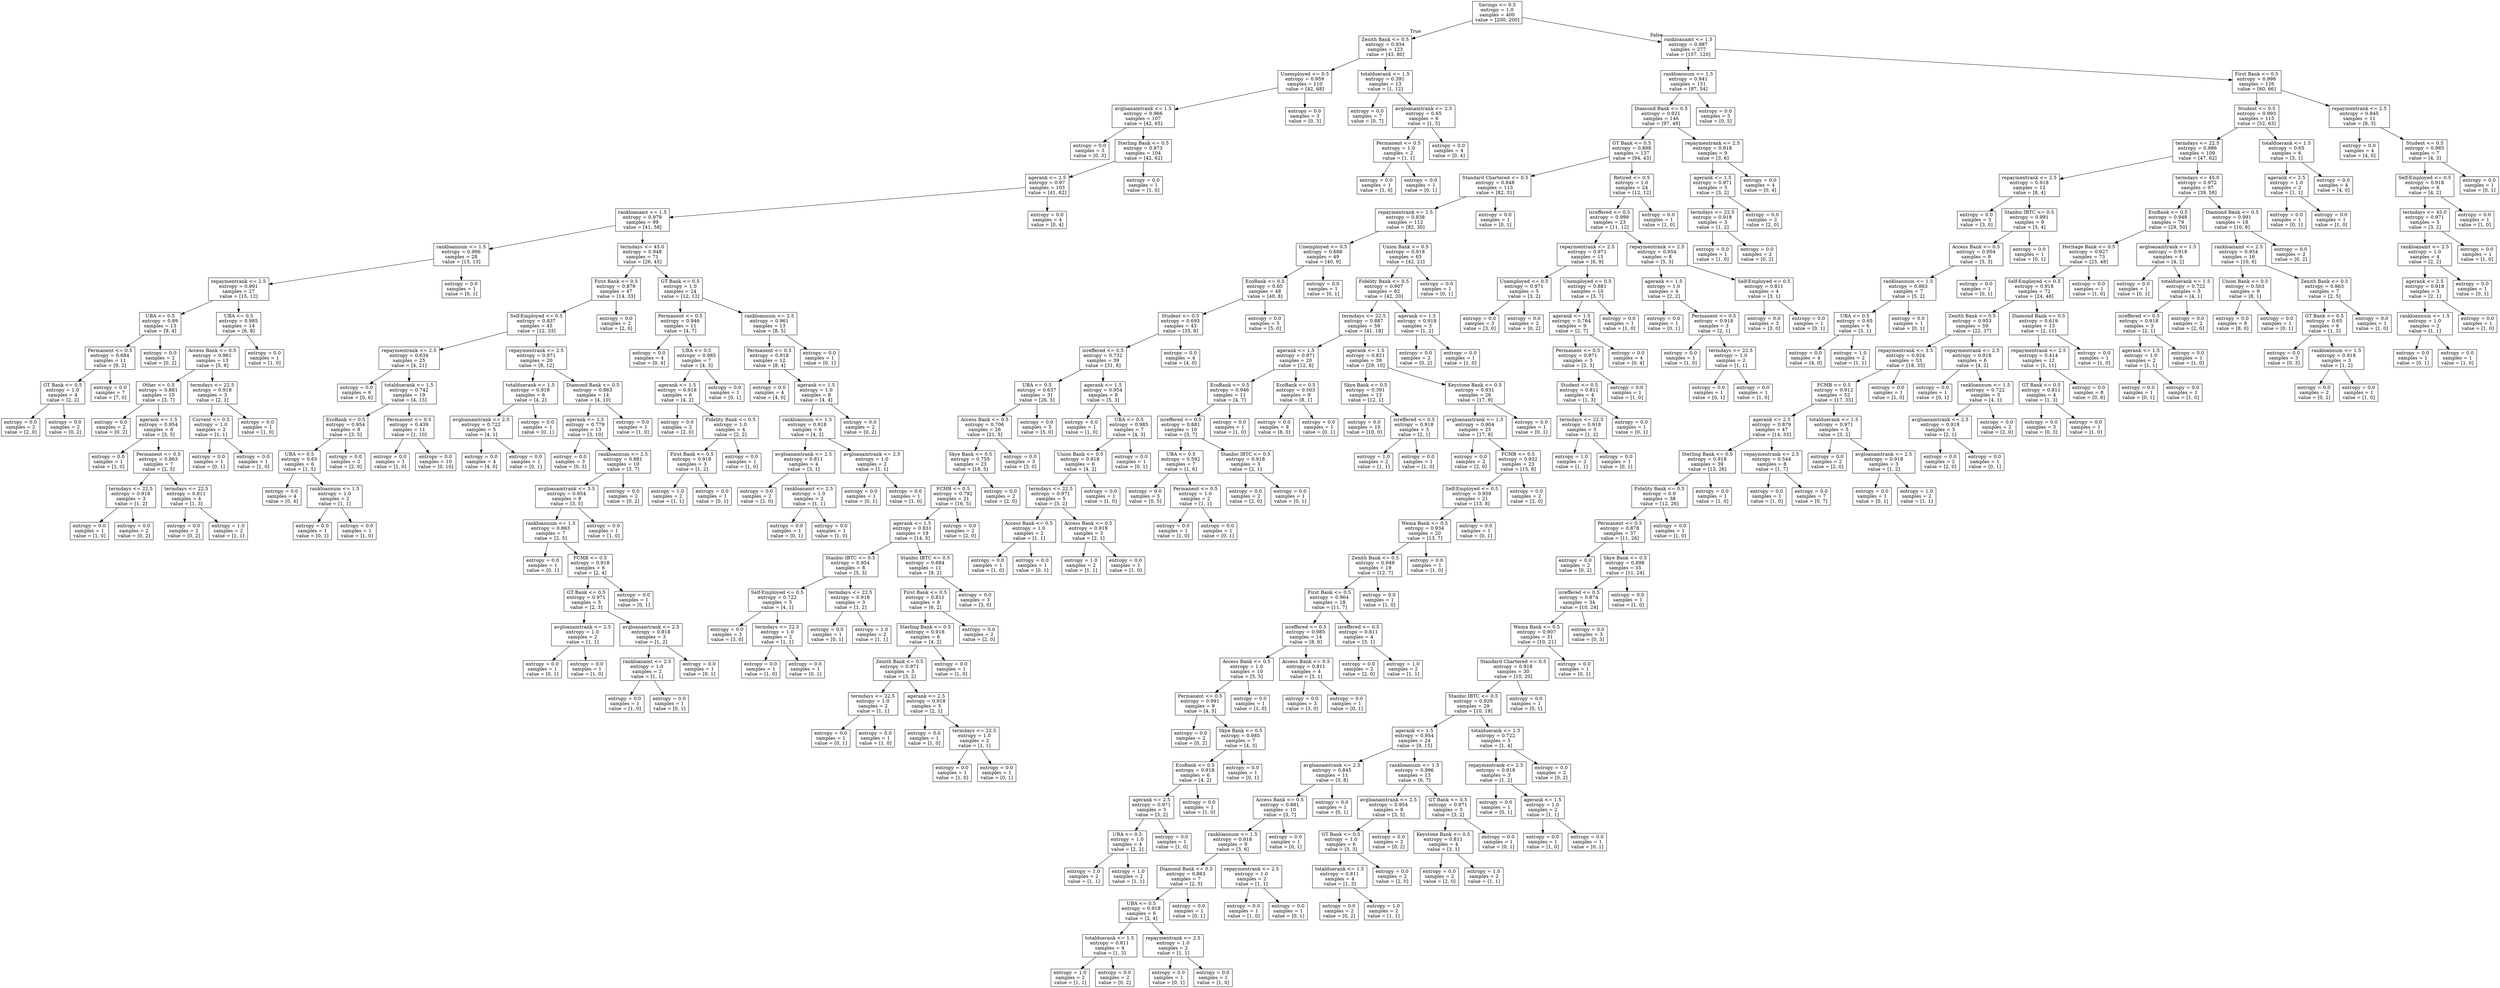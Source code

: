 digraph Tree {
node [shape=box] ;
0 [label="Savings <= 0.5\nentropy = 1.0\nsamples = 400\nvalue = [200, 200]"] ;
1 [label="Zenith Bank <= 0.5\nentropy = 0.934\nsamples = 123\nvalue = [43, 80]"] ;
0 -> 1 [labeldistance=2.5, labelangle=45, headlabel="True"] ;
2 [label="Unemployed <= 0.5\nentropy = 0.959\nsamples = 110\nvalue = [42, 68]"] ;
1 -> 2 ;
3 [label="avgloanamtrank <= 1.5\nentropy = 0.966\nsamples = 107\nvalue = [42, 65]"] ;
2 -> 3 ;
4 [label="entropy = 0.0\nsamples = 3\nvalue = [0, 3]"] ;
3 -> 4 ;
5 [label="Sterling Bank <= 0.5\nentropy = 0.973\nsamples = 104\nvalue = [42, 62]"] ;
3 -> 5 ;
6 [label="agerank <= 2.5\nentropy = 0.97\nsamples = 103\nvalue = [41, 62]"] ;
5 -> 6 ;
7 [label="rankloanamt <= 1.5\nentropy = 0.979\nsamples = 99\nvalue = [41, 58]"] ;
6 -> 7 ;
8 [label="rankloannum <= 1.5\nentropy = 0.996\nsamples = 28\nvalue = [15, 13]"] ;
7 -> 8 ;
9 [label="repaymentrank <= 2.5\nentropy = 0.991\nsamples = 27\nvalue = [15, 12]"] ;
8 -> 9 ;
10 [label="UBA <= 0.5\nentropy = 0.89\nsamples = 13\nvalue = [9, 4]"] ;
9 -> 10 ;
11 [label="Permanent <= 0.5\nentropy = 0.684\nsamples = 11\nvalue = [9, 2]"] ;
10 -> 11 ;
12 [label="GT Bank <= 0.5\nentropy = 1.0\nsamples = 4\nvalue = [2, 2]"] ;
11 -> 12 ;
13 [label="entropy = 0.0\nsamples = 2\nvalue = [2, 0]"] ;
12 -> 13 ;
14 [label="entropy = 0.0\nsamples = 2\nvalue = [0, 2]"] ;
12 -> 14 ;
15 [label="entropy = 0.0\nsamples = 7\nvalue = [7, 0]"] ;
11 -> 15 ;
16 [label="entropy = 0.0\nsamples = 2\nvalue = [0, 2]"] ;
10 -> 16 ;
17 [label="UBA <= 0.5\nentropy = 0.985\nsamples = 14\nvalue = [6, 8]"] ;
9 -> 17 ;
18 [label="Access Bank <= 0.5\nentropy = 0.961\nsamples = 13\nvalue = [5, 8]"] ;
17 -> 18 ;
19 [label="Other <= 0.5\nentropy = 0.881\nsamples = 10\nvalue = [3, 7]"] ;
18 -> 19 ;
20 [label="entropy = 0.0\nsamples = 2\nvalue = [0, 2]"] ;
19 -> 20 ;
21 [label="agerank <= 1.5\nentropy = 0.954\nsamples = 8\nvalue = [3, 5]"] ;
19 -> 21 ;
22 [label="entropy = 0.0\nsamples = 1\nvalue = [1, 0]"] ;
21 -> 22 ;
23 [label="Permanent <= 0.5\nentropy = 0.863\nsamples = 7\nvalue = [2, 5]"] ;
21 -> 23 ;
24 [label="termdays <= 22.5\nentropy = 0.918\nsamples = 3\nvalue = [1, 2]"] ;
23 -> 24 ;
25 [label="entropy = 0.0\nsamples = 1\nvalue = [1, 0]"] ;
24 -> 25 ;
26 [label="entropy = 0.0\nsamples = 2\nvalue = [0, 2]"] ;
24 -> 26 ;
27 [label="termdays <= 22.5\nentropy = 0.811\nsamples = 4\nvalue = [1, 3]"] ;
23 -> 27 ;
28 [label="entropy = 0.0\nsamples = 2\nvalue = [0, 2]"] ;
27 -> 28 ;
29 [label="entropy = 1.0\nsamples = 2\nvalue = [1, 1]"] ;
27 -> 29 ;
30 [label="termdays <= 22.5\nentropy = 0.918\nsamples = 3\nvalue = [2, 1]"] ;
18 -> 30 ;
31 [label="Current <= 0.5\nentropy = 1.0\nsamples = 2\nvalue = [1, 1]"] ;
30 -> 31 ;
32 [label="entropy = 0.0\nsamples = 1\nvalue = [0, 1]"] ;
31 -> 32 ;
33 [label="entropy = 0.0\nsamples = 1\nvalue = [1, 0]"] ;
31 -> 33 ;
34 [label="entropy = 0.0\nsamples = 1\nvalue = [1, 0]"] ;
30 -> 34 ;
35 [label="entropy = 0.0\nsamples = 1\nvalue = [1, 0]"] ;
17 -> 35 ;
36 [label="entropy = 0.0\nsamples = 1\nvalue = [0, 1]"] ;
8 -> 36 ;
37 [label="termdays <= 45.0\nentropy = 0.948\nsamples = 71\nvalue = [26, 45]"] ;
7 -> 37 ;
38 [label="First Bank <= 0.5\nentropy = 0.879\nsamples = 47\nvalue = [14, 33]"] ;
37 -> 38 ;
39 [label="Self-Employed <= 0.5\nentropy = 0.837\nsamples = 45\nvalue = [12, 33]"] ;
38 -> 39 ;
40 [label="repaymentrank <= 2.5\nentropy = 0.634\nsamples = 25\nvalue = [4, 21]"] ;
39 -> 40 ;
41 [label="entropy = 0.0\nsamples = 6\nvalue = [0, 6]"] ;
40 -> 41 ;
42 [label="totalduerank <= 1.5\nentropy = 0.742\nsamples = 19\nvalue = [4, 15]"] ;
40 -> 42 ;
43 [label="EcoBank <= 0.5\nentropy = 0.954\nsamples = 8\nvalue = [3, 5]"] ;
42 -> 43 ;
44 [label="UBA <= 0.5\nentropy = 0.65\nsamples = 6\nvalue = [1, 5]"] ;
43 -> 44 ;
45 [label="entropy = 0.0\nsamples = 4\nvalue = [0, 4]"] ;
44 -> 45 ;
46 [label="rankloannum <= 1.5\nentropy = 1.0\nsamples = 2\nvalue = [1, 1]"] ;
44 -> 46 ;
47 [label="entropy = 0.0\nsamples = 1\nvalue = [0, 1]"] ;
46 -> 47 ;
48 [label="entropy = 0.0\nsamples = 1\nvalue = [1, 0]"] ;
46 -> 48 ;
49 [label="entropy = 0.0\nsamples = 2\nvalue = [2, 0]"] ;
43 -> 49 ;
50 [label="Permanent <= 0.5\nentropy = 0.439\nsamples = 11\nvalue = [1, 10]"] ;
42 -> 50 ;
51 [label="entropy = 0.0\nsamples = 1\nvalue = [1, 0]"] ;
50 -> 51 ;
52 [label="entropy = 0.0\nsamples = 10\nvalue = [0, 10]"] ;
50 -> 52 ;
53 [label="repaymentrank <= 2.5\nentropy = 0.971\nsamples = 20\nvalue = [8, 12]"] ;
39 -> 53 ;
54 [label="totalduerank <= 1.5\nentropy = 0.918\nsamples = 6\nvalue = [4, 2]"] ;
53 -> 54 ;
55 [label="avgloanamtrank <= 2.5\nentropy = 0.722\nsamples = 5\nvalue = [4, 1]"] ;
54 -> 55 ;
56 [label="entropy = 0.0\nsamples = 4\nvalue = [4, 0]"] ;
55 -> 56 ;
57 [label="entropy = 0.0\nsamples = 1\nvalue = [0, 1]"] ;
55 -> 57 ;
58 [label="entropy = 0.0\nsamples = 1\nvalue = [0, 1]"] ;
54 -> 58 ;
59 [label="Diamond Bank <= 0.5\nentropy = 0.863\nsamples = 14\nvalue = [4, 10]"] ;
53 -> 59 ;
60 [label="agerank <= 1.5\nentropy = 0.779\nsamples = 13\nvalue = [3, 10]"] ;
59 -> 60 ;
61 [label="entropy = 0.0\nsamples = 3\nvalue = [0, 3]"] ;
60 -> 61 ;
62 [label="rankloannum <= 2.5\nentropy = 0.881\nsamples = 10\nvalue = [3, 7]"] ;
60 -> 62 ;
63 [label="avgloanamtrank <= 3.5\nentropy = 0.954\nsamples = 8\nvalue = [3, 5]"] ;
62 -> 63 ;
64 [label="rankloannum <= 1.5\nentropy = 0.863\nsamples = 7\nvalue = [2, 5]"] ;
63 -> 64 ;
65 [label="entropy = 0.0\nsamples = 1\nvalue = [0, 1]"] ;
64 -> 65 ;
66 [label="FCMB <= 0.5\nentropy = 0.918\nsamples = 6\nvalue = [2, 4]"] ;
64 -> 66 ;
67 [label="GT Bank <= 0.5\nentropy = 0.971\nsamples = 5\nvalue = [2, 3]"] ;
66 -> 67 ;
68 [label="avgloanamtrank <= 2.5\nentropy = 1.0\nsamples = 2\nvalue = [1, 1]"] ;
67 -> 68 ;
69 [label="entropy = 0.0\nsamples = 1\nvalue = [0, 1]"] ;
68 -> 69 ;
70 [label="entropy = 0.0\nsamples = 1\nvalue = [1, 0]"] ;
68 -> 70 ;
71 [label="avgloanamtrank <= 2.5\nentropy = 0.918\nsamples = 3\nvalue = [1, 2]"] ;
67 -> 71 ;
72 [label="rankloanamt <= 2.5\nentropy = 1.0\nsamples = 2\nvalue = [1, 1]"] ;
71 -> 72 ;
73 [label="entropy = 0.0\nsamples = 1\nvalue = [1, 0]"] ;
72 -> 73 ;
74 [label="entropy = 0.0\nsamples = 1\nvalue = [0, 1]"] ;
72 -> 74 ;
75 [label="entropy = 0.0\nsamples = 1\nvalue = [0, 1]"] ;
71 -> 75 ;
76 [label="entropy = 0.0\nsamples = 1\nvalue = [0, 1]"] ;
66 -> 76 ;
77 [label="entropy = 0.0\nsamples = 1\nvalue = [1, 0]"] ;
63 -> 77 ;
78 [label="entropy = 0.0\nsamples = 2\nvalue = [0, 2]"] ;
62 -> 78 ;
79 [label="entropy = 0.0\nsamples = 1\nvalue = [1, 0]"] ;
59 -> 79 ;
80 [label="entropy = 0.0\nsamples = 2\nvalue = [2, 0]"] ;
38 -> 80 ;
81 [label="GT Bank <= 0.5\nentropy = 1.0\nsamples = 24\nvalue = [12, 12]"] ;
37 -> 81 ;
82 [label="Permanent <= 0.5\nentropy = 0.946\nsamples = 11\nvalue = [4, 7]"] ;
81 -> 82 ;
83 [label="entropy = 0.0\nsamples = 4\nvalue = [0, 4]"] ;
82 -> 83 ;
84 [label="UBA <= 0.5\nentropy = 0.985\nsamples = 7\nvalue = [4, 3]"] ;
82 -> 84 ;
85 [label="agerank <= 1.5\nentropy = 0.918\nsamples = 6\nvalue = [4, 2]"] ;
84 -> 85 ;
86 [label="entropy = 0.0\nsamples = 2\nvalue = [2, 0]"] ;
85 -> 86 ;
87 [label="Fidelity Bank <= 0.5\nentropy = 1.0\nsamples = 4\nvalue = [2, 2]"] ;
85 -> 87 ;
88 [label="First Bank <= 0.5\nentropy = 0.918\nsamples = 3\nvalue = [1, 2]"] ;
87 -> 88 ;
89 [label="entropy = 1.0\nsamples = 2\nvalue = [1, 1]"] ;
88 -> 89 ;
90 [label="entropy = 0.0\nsamples = 1\nvalue = [0, 1]"] ;
88 -> 90 ;
91 [label="entropy = 0.0\nsamples = 1\nvalue = [1, 0]"] ;
87 -> 91 ;
92 [label="entropy = 0.0\nsamples = 1\nvalue = [0, 1]"] ;
84 -> 92 ;
93 [label="rankloannum <= 2.5\nentropy = 0.961\nsamples = 13\nvalue = [8, 5]"] ;
81 -> 93 ;
94 [label="Permanent <= 0.5\nentropy = 0.918\nsamples = 12\nvalue = [8, 4]"] ;
93 -> 94 ;
95 [label="entropy = 0.0\nsamples = 4\nvalue = [4, 0]"] ;
94 -> 95 ;
96 [label="agerank <= 1.5\nentropy = 1.0\nsamples = 8\nvalue = [4, 4]"] ;
94 -> 96 ;
97 [label="rankloannum <= 1.5\nentropy = 0.918\nsamples = 6\nvalue = [4, 2]"] ;
96 -> 97 ;
98 [label="avgloanamtrank <= 2.5\nentropy = 0.811\nsamples = 4\nvalue = [3, 1]"] ;
97 -> 98 ;
99 [label="entropy = 0.0\nsamples = 2\nvalue = [2, 0]"] ;
98 -> 99 ;
100 [label="rankloanamt <= 2.5\nentropy = 1.0\nsamples = 2\nvalue = [1, 1]"] ;
98 -> 100 ;
101 [label="entropy = 0.0\nsamples = 1\nvalue = [0, 1]"] ;
100 -> 101 ;
102 [label="entropy = 0.0\nsamples = 1\nvalue = [1, 0]"] ;
100 -> 102 ;
103 [label="avgloanamtrank <= 2.5\nentropy = 1.0\nsamples = 2\nvalue = [1, 1]"] ;
97 -> 103 ;
104 [label="entropy = 0.0\nsamples = 1\nvalue = [0, 1]"] ;
103 -> 104 ;
105 [label="entropy = 0.0\nsamples = 1\nvalue = [1, 0]"] ;
103 -> 105 ;
106 [label="entropy = 0.0\nsamples = 2\nvalue = [0, 2]"] ;
96 -> 106 ;
107 [label="entropy = 0.0\nsamples = 1\nvalue = [0, 1]"] ;
93 -> 107 ;
108 [label="entropy = 0.0\nsamples = 4\nvalue = [0, 4]"] ;
6 -> 108 ;
109 [label="entropy = 0.0\nsamples = 1\nvalue = [1, 0]"] ;
5 -> 109 ;
110 [label="entropy = 0.0\nsamples = 3\nvalue = [0, 3]"] ;
2 -> 110 ;
111 [label="totalduerank <= 1.5\nentropy = 0.391\nsamples = 13\nvalue = [1, 12]"] ;
1 -> 111 ;
112 [label="entropy = 0.0\nsamples = 7\nvalue = [0, 7]"] ;
111 -> 112 ;
113 [label="avgloanamtrank <= 2.5\nentropy = 0.65\nsamples = 6\nvalue = [1, 5]"] ;
111 -> 113 ;
114 [label="Permanent <= 0.5\nentropy = 1.0\nsamples = 2\nvalue = [1, 1]"] ;
113 -> 114 ;
115 [label="entropy = 0.0\nsamples = 1\nvalue = [1, 0]"] ;
114 -> 115 ;
116 [label="entropy = 0.0\nsamples = 1\nvalue = [0, 1]"] ;
114 -> 116 ;
117 [label="entropy = 0.0\nsamples = 4\nvalue = [0, 4]"] ;
113 -> 117 ;
118 [label="rankloanamt <= 1.5\nentropy = 0.987\nsamples = 277\nvalue = [157, 120]"] ;
0 -> 118 [labeldistance=2.5, labelangle=-45, headlabel="False"] ;
119 [label="rankloannum <= 1.5\nentropy = 0.941\nsamples = 151\nvalue = [97, 54]"] ;
118 -> 119 ;
120 [label="Diamond Bank <= 0.5\nentropy = 0.921\nsamples = 146\nvalue = [97, 49]"] ;
119 -> 120 ;
121 [label="GT Bank <= 0.5\nentropy = 0.898\nsamples = 137\nvalue = [94, 43]"] ;
120 -> 121 ;
122 [label="Standard Chartered <= 0.5\nentropy = 0.848\nsamples = 113\nvalue = [82, 31]"] ;
121 -> 122 ;
123 [label="repaymentrank <= 2.5\nentropy = 0.838\nsamples = 112\nvalue = [82, 30]"] ;
122 -> 123 ;
124 [label="Unemployed <= 0.5\nentropy = 0.688\nsamples = 49\nvalue = [40, 9]"] ;
123 -> 124 ;
125 [label="EcoBank <= 0.5\nentropy = 0.65\nsamples = 48\nvalue = [40, 8]"] ;
124 -> 125 ;
126 [label="Student <= 0.5\nentropy = 0.693\nsamples = 43\nvalue = [35, 8]"] ;
125 -> 126 ;
127 [label="isreffered <= 0.5\nentropy = 0.732\nsamples = 39\nvalue = [31, 8]"] ;
126 -> 127 ;
128 [label="UBA <= 0.5\nentropy = 0.637\nsamples = 31\nvalue = [26, 5]"] ;
127 -> 128 ;
129 [label="Access Bank <= 0.5\nentropy = 0.706\nsamples = 26\nvalue = [21, 5]"] ;
128 -> 129 ;
130 [label="Skye Bank <= 0.5\nentropy = 0.755\nsamples = 23\nvalue = [18, 5]"] ;
129 -> 130 ;
131 [label="FCMB <= 0.5\nentropy = 0.792\nsamples = 21\nvalue = [16, 5]"] ;
130 -> 131 ;
132 [label="agerank <= 1.5\nentropy = 0.831\nsamples = 19\nvalue = [14, 5]"] ;
131 -> 132 ;
133 [label="Stanbic IBTC <= 0.5\nentropy = 0.954\nsamples = 8\nvalue = [5, 3]"] ;
132 -> 133 ;
134 [label="Self-Employed <= 0.5\nentropy = 0.722\nsamples = 5\nvalue = [4, 1]"] ;
133 -> 134 ;
135 [label="entropy = 0.0\nsamples = 3\nvalue = [3, 0]"] ;
134 -> 135 ;
136 [label="termdays <= 22.5\nentropy = 1.0\nsamples = 2\nvalue = [1, 1]"] ;
134 -> 136 ;
137 [label="entropy = 0.0\nsamples = 1\nvalue = [1, 0]"] ;
136 -> 137 ;
138 [label="entropy = 0.0\nsamples = 1\nvalue = [0, 1]"] ;
136 -> 138 ;
139 [label="termdays <= 22.5\nentropy = 0.918\nsamples = 3\nvalue = [1, 2]"] ;
133 -> 139 ;
140 [label="entropy = 0.0\nsamples = 1\nvalue = [0, 1]"] ;
139 -> 140 ;
141 [label="entropy = 1.0\nsamples = 2\nvalue = [1, 1]"] ;
139 -> 141 ;
142 [label="Stanbic IBTC <= 0.5\nentropy = 0.684\nsamples = 11\nvalue = [9, 2]"] ;
132 -> 142 ;
143 [label="First Bank <= 0.5\nentropy = 0.811\nsamples = 8\nvalue = [6, 2]"] ;
142 -> 143 ;
144 [label="Sterling Bank <= 0.5\nentropy = 0.918\nsamples = 6\nvalue = [4, 2]"] ;
143 -> 144 ;
145 [label="Zenith Bank <= 0.5\nentropy = 0.971\nsamples = 5\nvalue = [3, 2]"] ;
144 -> 145 ;
146 [label="termdays <= 22.5\nentropy = 1.0\nsamples = 2\nvalue = [1, 1]"] ;
145 -> 146 ;
147 [label="entropy = 0.0\nsamples = 1\nvalue = [0, 1]"] ;
146 -> 147 ;
148 [label="entropy = 0.0\nsamples = 1\nvalue = [1, 0]"] ;
146 -> 148 ;
149 [label="agerank <= 2.5\nentropy = 0.918\nsamples = 3\nvalue = [2, 1]"] ;
145 -> 149 ;
150 [label="entropy = 0.0\nsamples = 1\nvalue = [1, 0]"] ;
149 -> 150 ;
151 [label="termdays <= 22.5\nentropy = 1.0\nsamples = 2\nvalue = [1, 1]"] ;
149 -> 151 ;
152 [label="entropy = 0.0\nsamples = 1\nvalue = [1, 0]"] ;
151 -> 152 ;
153 [label="entropy = 0.0\nsamples = 1\nvalue = [0, 1]"] ;
151 -> 153 ;
154 [label="entropy = 0.0\nsamples = 1\nvalue = [1, 0]"] ;
144 -> 154 ;
155 [label="entropy = 0.0\nsamples = 2\nvalue = [2, 0]"] ;
143 -> 155 ;
156 [label="entropy = 0.0\nsamples = 3\nvalue = [3, 0]"] ;
142 -> 156 ;
157 [label="entropy = 0.0\nsamples = 2\nvalue = [2, 0]"] ;
131 -> 157 ;
158 [label="entropy = 0.0\nsamples = 2\nvalue = [2, 0]"] ;
130 -> 158 ;
159 [label="entropy = 0.0\nsamples = 3\nvalue = [3, 0]"] ;
129 -> 159 ;
160 [label="entropy = 0.0\nsamples = 5\nvalue = [5, 0]"] ;
128 -> 160 ;
161 [label="agerank <= 1.5\nentropy = 0.954\nsamples = 8\nvalue = [5, 3]"] ;
127 -> 161 ;
162 [label="entropy = 0.0\nsamples = 1\nvalue = [1, 0]"] ;
161 -> 162 ;
163 [label="UBA <= 0.5\nentropy = 0.985\nsamples = 7\nvalue = [4, 3]"] ;
161 -> 163 ;
164 [label="Union Bank <= 0.5\nentropy = 0.918\nsamples = 6\nvalue = [4, 2]"] ;
163 -> 164 ;
165 [label="termdays <= 22.5\nentropy = 0.971\nsamples = 5\nvalue = [3, 2]"] ;
164 -> 165 ;
166 [label="Access Bank <= 0.5\nentropy = 1.0\nsamples = 2\nvalue = [1, 1]"] ;
165 -> 166 ;
167 [label="entropy = 0.0\nsamples = 1\nvalue = [1, 0]"] ;
166 -> 167 ;
168 [label="entropy = 0.0\nsamples = 1\nvalue = [0, 1]"] ;
166 -> 168 ;
169 [label="Access Bank <= 0.5\nentropy = 0.918\nsamples = 3\nvalue = [2, 1]"] ;
165 -> 169 ;
170 [label="entropy = 1.0\nsamples = 2\nvalue = [1, 1]"] ;
169 -> 170 ;
171 [label="entropy = 0.0\nsamples = 1\nvalue = [1, 0]"] ;
169 -> 171 ;
172 [label="entropy = 0.0\nsamples = 1\nvalue = [1, 0]"] ;
164 -> 172 ;
173 [label="entropy = 0.0\nsamples = 1\nvalue = [0, 1]"] ;
163 -> 173 ;
174 [label="entropy = 0.0\nsamples = 4\nvalue = [4, 0]"] ;
126 -> 174 ;
175 [label="entropy = 0.0\nsamples = 5\nvalue = [5, 0]"] ;
125 -> 175 ;
176 [label="entropy = 0.0\nsamples = 1\nvalue = [0, 1]"] ;
124 -> 176 ;
177 [label="Union Bank <= 0.5\nentropy = 0.918\nsamples = 63\nvalue = [42, 21]"] ;
123 -> 177 ;
178 [label="Fidelity Bank <= 0.5\nentropy = 0.907\nsamples = 62\nvalue = [42, 20]"] ;
177 -> 178 ;
179 [label="termdays <= 22.5\nentropy = 0.887\nsamples = 59\nvalue = [41, 18]"] ;
178 -> 179 ;
180 [label="agerank <= 1.5\nentropy = 0.971\nsamples = 20\nvalue = [12, 8]"] ;
179 -> 180 ;
181 [label="EcoBank <= 0.5\nentropy = 0.946\nsamples = 11\nvalue = [4, 7]"] ;
180 -> 181 ;
182 [label="isreffered <= 0.5\nentropy = 0.881\nsamples = 10\nvalue = [3, 7]"] ;
181 -> 182 ;
183 [label="UBA <= 0.5\nentropy = 0.592\nsamples = 7\nvalue = [1, 6]"] ;
182 -> 183 ;
184 [label="entropy = 0.0\nsamples = 5\nvalue = [0, 5]"] ;
183 -> 184 ;
185 [label="Permanent <= 0.5\nentropy = 1.0\nsamples = 2\nvalue = [1, 1]"] ;
183 -> 185 ;
186 [label="entropy = 0.0\nsamples = 1\nvalue = [1, 0]"] ;
185 -> 186 ;
187 [label="entropy = 0.0\nsamples = 1\nvalue = [0, 1]"] ;
185 -> 187 ;
188 [label="Stanbic IBTC <= 0.5\nentropy = 0.918\nsamples = 3\nvalue = [2, 1]"] ;
182 -> 188 ;
189 [label="entropy = 0.0\nsamples = 2\nvalue = [2, 0]"] ;
188 -> 189 ;
190 [label="entropy = 0.0\nsamples = 1\nvalue = [0, 1]"] ;
188 -> 190 ;
191 [label="entropy = 0.0\nsamples = 1\nvalue = [1, 0]"] ;
181 -> 191 ;
192 [label="EcoBank <= 0.5\nentropy = 0.503\nsamples = 9\nvalue = [8, 1]"] ;
180 -> 192 ;
193 [label="entropy = 0.0\nsamples = 8\nvalue = [8, 0]"] ;
192 -> 193 ;
194 [label="entropy = 0.0\nsamples = 1\nvalue = [0, 1]"] ;
192 -> 194 ;
195 [label="agerank <= 1.5\nentropy = 0.821\nsamples = 39\nvalue = [29, 10]"] ;
179 -> 195 ;
196 [label="Skye Bank <= 0.5\nentropy = 0.391\nsamples = 13\nvalue = [12, 1]"] ;
195 -> 196 ;
197 [label="entropy = 0.0\nsamples = 10\nvalue = [10, 0]"] ;
196 -> 197 ;
198 [label="isreffered <= 0.5\nentropy = 0.918\nsamples = 3\nvalue = [2, 1]"] ;
196 -> 198 ;
199 [label="entropy = 1.0\nsamples = 2\nvalue = [1, 1]"] ;
198 -> 199 ;
200 [label="entropy = 0.0\nsamples = 1\nvalue = [1, 0]"] ;
198 -> 200 ;
201 [label="Keystone Bank <= 0.5\nentropy = 0.931\nsamples = 26\nvalue = [17, 9]"] ;
195 -> 201 ;
202 [label="avgloanamtrank <= 1.5\nentropy = 0.904\nsamples = 25\nvalue = [17, 8]"] ;
201 -> 202 ;
203 [label="entropy = 0.0\nsamples = 2\nvalue = [2, 0]"] ;
202 -> 203 ;
204 [label="FCMB <= 0.5\nentropy = 0.932\nsamples = 23\nvalue = [15, 8]"] ;
202 -> 204 ;
205 [label="Self-Employed <= 0.5\nentropy = 0.959\nsamples = 21\nvalue = [13, 8]"] ;
204 -> 205 ;
206 [label="Wema Bank <= 0.5\nentropy = 0.934\nsamples = 20\nvalue = [13, 7]"] ;
205 -> 206 ;
207 [label="Zenith Bank <= 0.5\nentropy = 0.949\nsamples = 19\nvalue = [12, 7]"] ;
206 -> 207 ;
208 [label="First Bank <= 0.5\nentropy = 0.964\nsamples = 18\nvalue = [11, 7]"] ;
207 -> 208 ;
209 [label="isreffered <= 0.5\nentropy = 0.985\nsamples = 14\nvalue = [8, 6]"] ;
208 -> 209 ;
210 [label="Access Bank <= 0.5\nentropy = 1.0\nsamples = 10\nvalue = [5, 5]"] ;
209 -> 210 ;
211 [label="Permanent <= 0.5\nentropy = 0.991\nsamples = 9\nvalue = [4, 5]"] ;
210 -> 211 ;
212 [label="entropy = 0.0\nsamples = 2\nvalue = [0, 2]"] ;
211 -> 212 ;
213 [label="Skye Bank <= 0.5\nentropy = 0.985\nsamples = 7\nvalue = [4, 3]"] ;
211 -> 213 ;
214 [label="EcoBank <= 0.5\nentropy = 0.918\nsamples = 6\nvalue = [4, 2]"] ;
213 -> 214 ;
215 [label="agerank <= 2.5\nentropy = 0.971\nsamples = 5\nvalue = [3, 2]"] ;
214 -> 215 ;
216 [label="UBA <= 0.5\nentropy = 1.0\nsamples = 4\nvalue = [2, 2]"] ;
215 -> 216 ;
217 [label="entropy = 1.0\nsamples = 2\nvalue = [1, 1]"] ;
216 -> 217 ;
218 [label="entropy = 1.0\nsamples = 2\nvalue = [1, 1]"] ;
216 -> 218 ;
219 [label="entropy = 0.0\nsamples = 1\nvalue = [1, 0]"] ;
215 -> 219 ;
220 [label="entropy = 0.0\nsamples = 1\nvalue = [1, 0]"] ;
214 -> 220 ;
221 [label="entropy = 0.0\nsamples = 1\nvalue = [0, 1]"] ;
213 -> 221 ;
222 [label="entropy = 0.0\nsamples = 1\nvalue = [1, 0]"] ;
210 -> 222 ;
223 [label="Access Bank <= 0.5\nentropy = 0.811\nsamples = 4\nvalue = [3, 1]"] ;
209 -> 223 ;
224 [label="entropy = 0.0\nsamples = 3\nvalue = [3, 0]"] ;
223 -> 224 ;
225 [label="entropy = 0.0\nsamples = 1\nvalue = [0, 1]"] ;
223 -> 225 ;
226 [label="isreffered <= 0.5\nentropy = 0.811\nsamples = 4\nvalue = [3, 1]"] ;
208 -> 226 ;
227 [label="entropy = 0.0\nsamples = 2\nvalue = [2, 0]"] ;
226 -> 227 ;
228 [label="entropy = 1.0\nsamples = 2\nvalue = [1, 1]"] ;
226 -> 228 ;
229 [label="entropy = 0.0\nsamples = 1\nvalue = [1, 0]"] ;
207 -> 229 ;
230 [label="entropy = 0.0\nsamples = 1\nvalue = [1, 0]"] ;
206 -> 230 ;
231 [label="entropy = 0.0\nsamples = 1\nvalue = [0, 1]"] ;
205 -> 231 ;
232 [label="entropy = 0.0\nsamples = 2\nvalue = [2, 0]"] ;
204 -> 232 ;
233 [label="entropy = 0.0\nsamples = 1\nvalue = [0, 1]"] ;
201 -> 233 ;
234 [label="agerank <= 1.5\nentropy = 0.918\nsamples = 3\nvalue = [1, 2]"] ;
178 -> 234 ;
235 [label="entropy = 0.0\nsamples = 2\nvalue = [0, 2]"] ;
234 -> 235 ;
236 [label="entropy = 0.0\nsamples = 1\nvalue = [1, 0]"] ;
234 -> 236 ;
237 [label="entropy = 0.0\nsamples = 1\nvalue = [0, 1]"] ;
177 -> 237 ;
238 [label="entropy = 0.0\nsamples = 1\nvalue = [0, 1]"] ;
122 -> 238 ;
239 [label="Retired <= 0.5\nentropy = 1.0\nsamples = 24\nvalue = [12, 12]"] ;
121 -> 239 ;
240 [label="isreffered <= 0.5\nentropy = 0.999\nsamples = 23\nvalue = [11, 12]"] ;
239 -> 240 ;
241 [label="repaymentrank <= 2.5\nentropy = 0.971\nsamples = 15\nvalue = [6, 9]"] ;
240 -> 241 ;
242 [label="Unemployed <= 0.5\nentropy = 0.971\nsamples = 5\nvalue = [3, 2]"] ;
241 -> 242 ;
243 [label="entropy = 0.0\nsamples = 3\nvalue = [3, 0]"] ;
242 -> 243 ;
244 [label="entropy = 0.0\nsamples = 2\nvalue = [0, 2]"] ;
242 -> 244 ;
245 [label="Unemployed <= 0.5\nentropy = 0.881\nsamples = 10\nvalue = [3, 7]"] ;
241 -> 245 ;
246 [label="agerank <= 1.5\nentropy = 0.764\nsamples = 9\nvalue = [2, 7]"] ;
245 -> 246 ;
247 [label="Permanent <= 0.5\nentropy = 0.971\nsamples = 5\nvalue = [2, 3]"] ;
246 -> 247 ;
248 [label="Student <= 0.5\nentropy = 0.811\nsamples = 4\nvalue = [1, 3]"] ;
247 -> 248 ;
249 [label="termdays <= 22.5\nentropy = 0.918\nsamples = 3\nvalue = [1, 2]"] ;
248 -> 249 ;
250 [label="entropy = 1.0\nsamples = 2\nvalue = [1, 1]"] ;
249 -> 250 ;
251 [label="entropy = 0.0\nsamples = 1\nvalue = [0, 1]"] ;
249 -> 251 ;
252 [label="entropy = 0.0\nsamples = 1\nvalue = [0, 1]"] ;
248 -> 252 ;
253 [label="entropy = 0.0\nsamples = 1\nvalue = [1, 0]"] ;
247 -> 253 ;
254 [label="entropy = 0.0\nsamples = 4\nvalue = [0, 4]"] ;
246 -> 254 ;
255 [label="entropy = 0.0\nsamples = 1\nvalue = [1, 0]"] ;
245 -> 255 ;
256 [label="repaymentrank <= 2.5\nentropy = 0.954\nsamples = 8\nvalue = [5, 3]"] ;
240 -> 256 ;
257 [label="agerank <= 1.5\nentropy = 1.0\nsamples = 4\nvalue = [2, 2]"] ;
256 -> 257 ;
258 [label="entropy = 0.0\nsamples = 1\nvalue = [0, 1]"] ;
257 -> 258 ;
259 [label="Permanent <= 0.5\nentropy = 0.918\nsamples = 3\nvalue = [2, 1]"] ;
257 -> 259 ;
260 [label="entropy = 0.0\nsamples = 1\nvalue = [1, 0]"] ;
259 -> 260 ;
261 [label="termdays <= 22.5\nentropy = 1.0\nsamples = 2\nvalue = [1, 1]"] ;
259 -> 261 ;
262 [label="entropy = 0.0\nsamples = 1\nvalue = [0, 1]"] ;
261 -> 262 ;
263 [label="entropy = 0.0\nsamples = 1\nvalue = [1, 0]"] ;
261 -> 263 ;
264 [label="Self-Employed <= 0.5\nentropy = 0.811\nsamples = 4\nvalue = [3, 1]"] ;
256 -> 264 ;
265 [label="entropy = 0.0\nsamples = 3\nvalue = [3, 0]"] ;
264 -> 265 ;
266 [label="entropy = 0.0\nsamples = 1\nvalue = [0, 1]"] ;
264 -> 266 ;
267 [label="entropy = 0.0\nsamples = 1\nvalue = [1, 0]"] ;
239 -> 267 ;
268 [label="repaymentrank <= 2.5\nentropy = 0.918\nsamples = 9\nvalue = [3, 6]"] ;
120 -> 268 ;
269 [label="agerank <= 1.5\nentropy = 0.971\nsamples = 5\nvalue = [3, 2]"] ;
268 -> 269 ;
270 [label="termdays <= 22.5\nentropy = 0.918\nsamples = 3\nvalue = [1, 2]"] ;
269 -> 270 ;
271 [label="entropy = 0.0\nsamples = 1\nvalue = [1, 0]"] ;
270 -> 271 ;
272 [label="entropy = 0.0\nsamples = 2\nvalue = [0, 2]"] ;
270 -> 272 ;
273 [label="entropy = 0.0\nsamples = 2\nvalue = [2, 0]"] ;
269 -> 273 ;
274 [label="entropy = 0.0\nsamples = 4\nvalue = [0, 4]"] ;
268 -> 274 ;
275 [label="entropy = 0.0\nsamples = 5\nvalue = [0, 5]"] ;
119 -> 275 ;
276 [label="First Bank <= 0.5\nentropy = 0.998\nsamples = 126\nvalue = [60, 66]"] ;
118 -> 276 ;
277 [label="Student <= 0.5\nentropy = 0.993\nsamples = 115\nvalue = [52, 63]"] ;
276 -> 277 ;
278 [label="termdays <= 22.5\nentropy = 0.986\nsamples = 109\nvalue = [47, 62]"] ;
277 -> 278 ;
279 [label="repaymentrank <= 2.5\nentropy = 0.918\nsamples = 12\nvalue = [8, 4]"] ;
278 -> 279 ;
280 [label="entropy = 0.0\nsamples = 3\nvalue = [3, 0]"] ;
279 -> 280 ;
281 [label="Stanbic IBTC <= 0.5\nentropy = 0.991\nsamples = 9\nvalue = [5, 4]"] ;
279 -> 281 ;
282 [label="Access Bank <= 0.5\nentropy = 0.954\nsamples = 8\nvalue = [5, 3]"] ;
281 -> 282 ;
283 [label="rankloannum <= 1.5\nentropy = 0.863\nsamples = 7\nvalue = [5, 2]"] ;
282 -> 283 ;
284 [label="UBA <= 0.5\nentropy = 0.65\nsamples = 6\nvalue = [5, 1]"] ;
283 -> 284 ;
285 [label="entropy = 0.0\nsamples = 4\nvalue = [4, 0]"] ;
284 -> 285 ;
286 [label="entropy = 1.0\nsamples = 2\nvalue = [1, 1]"] ;
284 -> 286 ;
287 [label="entropy = 0.0\nsamples = 1\nvalue = [0, 1]"] ;
283 -> 287 ;
288 [label="entropy = 0.0\nsamples = 1\nvalue = [0, 1]"] ;
282 -> 288 ;
289 [label="entropy = 0.0\nsamples = 1\nvalue = [0, 1]"] ;
281 -> 289 ;
290 [label="termdays <= 45.0\nentropy = 0.972\nsamples = 97\nvalue = [39, 58]"] ;
278 -> 290 ;
291 [label="EcoBank <= 0.5\nentropy = 0.948\nsamples = 79\nvalue = [29, 50]"] ;
290 -> 291 ;
292 [label="Heritage Bank <= 0.5\nentropy = 0.927\nsamples = 73\nvalue = [25, 48]"] ;
291 -> 292 ;
293 [label="Self-Employed <= 0.5\nentropy = 0.918\nsamples = 72\nvalue = [24, 48]"] ;
292 -> 293 ;
294 [label="Zenith Bank <= 0.5\nentropy = 0.953\nsamples = 59\nvalue = [22, 37]"] ;
293 -> 294 ;
295 [label="repaymentrank <= 3.5\nentropy = 0.924\nsamples = 53\nvalue = [18, 35]"] ;
294 -> 295 ;
296 [label="FCMB <= 0.5\nentropy = 0.912\nsamples = 52\nvalue = [17, 35]"] ;
295 -> 296 ;
297 [label="agerank <= 2.5\nentropy = 0.879\nsamples = 47\nvalue = [14, 33]"] ;
296 -> 297 ;
298 [label="Sterling Bank <= 0.5\nentropy = 0.918\nsamples = 39\nvalue = [13, 26]"] ;
297 -> 298 ;
299 [label="Fidelity Bank <= 0.5\nentropy = 0.9\nsamples = 38\nvalue = [12, 26]"] ;
298 -> 299 ;
300 [label="Permanent <= 0.5\nentropy = 0.878\nsamples = 37\nvalue = [11, 26]"] ;
299 -> 300 ;
301 [label="entropy = 0.0\nsamples = 2\nvalue = [0, 2]"] ;
300 -> 301 ;
302 [label="Skye Bank <= 0.5\nentropy = 0.898\nsamples = 35\nvalue = [11, 24]"] ;
300 -> 302 ;
303 [label="isreffered <= 0.5\nentropy = 0.874\nsamples = 34\nvalue = [10, 24]"] ;
302 -> 303 ;
304 [label="Wema Bank <= 0.5\nentropy = 0.907\nsamples = 31\nvalue = [10, 21]"] ;
303 -> 304 ;
305 [label="Standard Chartered <= 0.5\nentropy = 0.918\nsamples = 30\nvalue = [10, 20]"] ;
304 -> 305 ;
306 [label="Stanbic IBTC <= 0.5\nentropy = 0.929\nsamples = 29\nvalue = [10, 19]"] ;
305 -> 306 ;
307 [label="agerank <= 1.5\nentropy = 0.954\nsamples = 24\nvalue = [9, 15]"] ;
306 -> 307 ;
308 [label="avgloanamtrank <= 2.5\nentropy = 0.845\nsamples = 11\nvalue = [3, 8]"] ;
307 -> 308 ;
309 [label="Access Bank <= 0.5\nentropy = 0.881\nsamples = 10\nvalue = [3, 7]"] ;
308 -> 309 ;
310 [label="rankloannum <= 1.5\nentropy = 0.918\nsamples = 9\nvalue = [3, 6]"] ;
309 -> 310 ;
311 [label="Diamond Bank <= 0.5\nentropy = 0.863\nsamples = 7\nvalue = [2, 5]"] ;
310 -> 311 ;
312 [label="UBA <= 0.5\nentropy = 0.918\nsamples = 6\nvalue = [2, 4]"] ;
311 -> 312 ;
313 [label="totalduerank <= 1.5\nentropy = 0.811\nsamples = 4\nvalue = [1, 3]"] ;
312 -> 313 ;
314 [label="entropy = 1.0\nsamples = 2\nvalue = [1, 1]"] ;
313 -> 314 ;
315 [label="entropy = 0.0\nsamples = 2\nvalue = [0, 2]"] ;
313 -> 315 ;
316 [label="repaymentrank <= 2.5\nentropy = 1.0\nsamples = 2\nvalue = [1, 1]"] ;
312 -> 316 ;
317 [label="entropy = 0.0\nsamples = 1\nvalue = [0, 1]"] ;
316 -> 317 ;
318 [label="entropy = 0.0\nsamples = 1\nvalue = [1, 0]"] ;
316 -> 318 ;
319 [label="entropy = 0.0\nsamples = 1\nvalue = [0, 1]"] ;
311 -> 319 ;
320 [label="repaymentrank <= 2.5\nentropy = 1.0\nsamples = 2\nvalue = [1, 1]"] ;
310 -> 320 ;
321 [label="entropy = 0.0\nsamples = 1\nvalue = [1, 0]"] ;
320 -> 321 ;
322 [label="entropy = 0.0\nsamples = 1\nvalue = [0, 1]"] ;
320 -> 322 ;
323 [label="entropy = 0.0\nsamples = 1\nvalue = [0, 1]"] ;
309 -> 323 ;
324 [label="entropy = 0.0\nsamples = 1\nvalue = [0, 1]"] ;
308 -> 324 ;
325 [label="rankloannum <= 1.5\nentropy = 0.996\nsamples = 13\nvalue = [6, 7]"] ;
307 -> 325 ;
326 [label="avgloanamtrank <= 2.5\nentropy = 0.954\nsamples = 8\nvalue = [3, 5]"] ;
325 -> 326 ;
327 [label="GT Bank <= 0.5\nentropy = 1.0\nsamples = 6\nvalue = [3, 3]"] ;
326 -> 327 ;
328 [label="totalduerank <= 1.5\nentropy = 0.811\nsamples = 4\nvalue = [1, 3]"] ;
327 -> 328 ;
329 [label="entropy = 0.0\nsamples = 2\nvalue = [0, 2]"] ;
328 -> 329 ;
330 [label="entropy = 1.0\nsamples = 2\nvalue = [1, 1]"] ;
328 -> 330 ;
331 [label="entropy = 0.0\nsamples = 2\nvalue = [2, 0]"] ;
327 -> 331 ;
332 [label="entropy = 0.0\nsamples = 2\nvalue = [0, 2]"] ;
326 -> 332 ;
333 [label="GT Bank <= 0.5\nentropy = 0.971\nsamples = 5\nvalue = [3, 2]"] ;
325 -> 333 ;
334 [label="Keystone Bank <= 0.5\nentropy = 0.811\nsamples = 4\nvalue = [3, 1]"] ;
333 -> 334 ;
335 [label="entropy = 0.0\nsamples = 2\nvalue = [2, 0]"] ;
334 -> 335 ;
336 [label="entropy = 1.0\nsamples = 2\nvalue = [1, 1]"] ;
334 -> 336 ;
337 [label="entropy = 0.0\nsamples = 1\nvalue = [0, 1]"] ;
333 -> 337 ;
338 [label="totalduerank <= 1.5\nentropy = 0.722\nsamples = 5\nvalue = [1, 4]"] ;
306 -> 338 ;
339 [label="repaymentrank <= 2.5\nentropy = 0.918\nsamples = 3\nvalue = [1, 2]"] ;
338 -> 339 ;
340 [label="entropy = 0.0\nsamples = 1\nvalue = [0, 1]"] ;
339 -> 340 ;
341 [label="agerank <= 1.5\nentropy = 1.0\nsamples = 2\nvalue = [1, 1]"] ;
339 -> 341 ;
342 [label="entropy = 0.0\nsamples = 1\nvalue = [1, 0]"] ;
341 -> 342 ;
343 [label="entropy = 0.0\nsamples = 1\nvalue = [0, 1]"] ;
341 -> 343 ;
344 [label="entropy = 0.0\nsamples = 2\nvalue = [0, 2]"] ;
338 -> 344 ;
345 [label="entropy = 0.0\nsamples = 1\nvalue = [0, 1]"] ;
305 -> 345 ;
346 [label="entropy = 0.0\nsamples = 1\nvalue = [0, 1]"] ;
304 -> 346 ;
347 [label="entropy = 0.0\nsamples = 3\nvalue = [0, 3]"] ;
303 -> 347 ;
348 [label="entropy = 0.0\nsamples = 1\nvalue = [1, 0]"] ;
302 -> 348 ;
349 [label="entropy = 0.0\nsamples = 1\nvalue = [1, 0]"] ;
299 -> 349 ;
350 [label="entropy = 0.0\nsamples = 1\nvalue = [1, 0]"] ;
298 -> 350 ;
351 [label="repaymentrank <= 2.5\nentropy = 0.544\nsamples = 8\nvalue = [1, 7]"] ;
297 -> 351 ;
352 [label="entropy = 0.0\nsamples = 1\nvalue = [1, 0]"] ;
351 -> 352 ;
353 [label="entropy = 0.0\nsamples = 7\nvalue = [0, 7]"] ;
351 -> 353 ;
354 [label="totalduerank <= 1.5\nentropy = 0.971\nsamples = 5\nvalue = [3, 2]"] ;
296 -> 354 ;
355 [label="entropy = 0.0\nsamples = 2\nvalue = [2, 0]"] ;
354 -> 355 ;
356 [label="avgloanamtrank <= 2.5\nentropy = 0.918\nsamples = 3\nvalue = [1, 2]"] ;
354 -> 356 ;
357 [label="entropy = 0.0\nsamples = 1\nvalue = [0, 1]"] ;
356 -> 357 ;
358 [label="entropy = 1.0\nsamples = 2\nvalue = [1, 1]"] ;
356 -> 358 ;
359 [label="entropy = 0.0\nsamples = 1\nvalue = [1, 0]"] ;
295 -> 359 ;
360 [label="repaymentrank <= 2.5\nentropy = 0.918\nsamples = 6\nvalue = [4, 2]"] ;
294 -> 360 ;
361 [label="entropy = 0.0\nsamples = 1\nvalue = [0, 1]"] ;
360 -> 361 ;
362 [label="rankloannum <= 1.5\nentropy = 0.722\nsamples = 5\nvalue = [4, 1]"] ;
360 -> 362 ;
363 [label="avgloanamtrank <= 2.5\nentropy = 0.918\nsamples = 3\nvalue = [2, 1]"] ;
362 -> 363 ;
364 [label="entropy = 0.0\nsamples = 2\nvalue = [2, 0]"] ;
363 -> 364 ;
365 [label="entropy = 0.0\nsamples = 1\nvalue = [0, 1]"] ;
363 -> 365 ;
366 [label="entropy = 0.0\nsamples = 2\nvalue = [2, 0]"] ;
362 -> 366 ;
367 [label="Diamond Bank <= 0.5\nentropy = 0.619\nsamples = 13\nvalue = [2, 11]"] ;
293 -> 367 ;
368 [label="repaymentrank <= 2.5\nentropy = 0.414\nsamples = 12\nvalue = [1, 11]"] ;
367 -> 368 ;
369 [label="GT Bank <= 0.5\nentropy = 0.811\nsamples = 4\nvalue = [1, 3]"] ;
368 -> 369 ;
370 [label="entropy = 0.0\nsamples = 3\nvalue = [0, 3]"] ;
369 -> 370 ;
371 [label="entropy = 0.0\nsamples = 1\nvalue = [1, 0]"] ;
369 -> 371 ;
372 [label="entropy = 0.0\nsamples = 8\nvalue = [0, 8]"] ;
368 -> 372 ;
373 [label="entropy = 0.0\nsamples = 1\nvalue = [1, 0]"] ;
367 -> 373 ;
374 [label="entropy = 0.0\nsamples = 1\nvalue = [1, 0]"] ;
292 -> 374 ;
375 [label="avgloanamtrank <= 1.5\nentropy = 0.918\nsamples = 6\nvalue = [4, 2]"] ;
291 -> 375 ;
376 [label="entropy = 0.0\nsamples = 1\nvalue = [0, 1]"] ;
375 -> 376 ;
377 [label="totalduerank <= 1.5\nentropy = 0.722\nsamples = 5\nvalue = [4, 1]"] ;
375 -> 377 ;
378 [label="isreffered <= 0.5\nentropy = 0.918\nsamples = 3\nvalue = [2, 1]"] ;
377 -> 378 ;
379 [label="agerank <= 1.5\nentropy = 1.0\nsamples = 2\nvalue = [1, 1]"] ;
378 -> 379 ;
380 [label="entropy = 0.0\nsamples = 1\nvalue = [0, 1]"] ;
379 -> 380 ;
381 [label="entropy = 0.0\nsamples = 1\nvalue = [1, 0]"] ;
379 -> 381 ;
382 [label="entropy = 0.0\nsamples = 1\nvalue = [1, 0]"] ;
378 -> 382 ;
383 [label="entropy = 0.0\nsamples = 2\nvalue = [2, 0]"] ;
377 -> 383 ;
384 [label="Diamond Bank <= 0.5\nentropy = 0.991\nsamples = 18\nvalue = [10, 8]"] ;
290 -> 384 ;
385 [label="rankloanamt <= 2.5\nentropy = 0.954\nsamples = 16\nvalue = [10, 6]"] ;
384 -> 385 ;
386 [label="Union Bank <= 0.5\nentropy = 0.503\nsamples = 9\nvalue = [8, 1]"] ;
385 -> 386 ;
387 [label="entropy = 0.0\nsamples = 8\nvalue = [8, 0]"] ;
386 -> 387 ;
388 [label="entropy = 0.0\nsamples = 1\nvalue = [0, 1]"] ;
386 -> 388 ;
389 [label="Zenith Bank <= 0.5\nentropy = 0.863\nsamples = 7\nvalue = [2, 5]"] ;
385 -> 389 ;
390 [label="GT Bank <= 0.5\nentropy = 0.65\nsamples = 6\nvalue = [1, 5]"] ;
389 -> 390 ;
391 [label="entropy = 0.0\nsamples = 3\nvalue = [0, 3]"] ;
390 -> 391 ;
392 [label="rankloannum <= 1.5\nentropy = 0.918\nsamples = 3\nvalue = [1, 2]"] ;
390 -> 392 ;
393 [label="entropy = 0.0\nsamples = 2\nvalue = [0, 2]"] ;
392 -> 393 ;
394 [label="entropy = 0.0\nsamples = 1\nvalue = [1, 0]"] ;
392 -> 394 ;
395 [label="entropy = 0.0\nsamples = 1\nvalue = [1, 0]"] ;
389 -> 395 ;
396 [label="entropy = 0.0\nsamples = 2\nvalue = [0, 2]"] ;
384 -> 396 ;
397 [label="totalduerank <= 1.5\nentropy = 0.65\nsamples = 6\nvalue = [5, 1]"] ;
277 -> 397 ;
398 [label="agerank <= 2.5\nentropy = 1.0\nsamples = 2\nvalue = [1, 1]"] ;
397 -> 398 ;
399 [label="entropy = 0.0\nsamples = 1\nvalue = [0, 1]"] ;
398 -> 399 ;
400 [label="entropy = 0.0\nsamples = 1\nvalue = [1, 0]"] ;
398 -> 400 ;
401 [label="entropy = 0.0\nsamples = 4\nvalue = [4, 0]"] ;
397 -> 401 ;
402 [label="repaymentrank <= 2.5\nentropy = 0.845\nsamples = 11\nvalue = [8, 3]"] ;
276 -> 402 ;
403 [label="entropy = 0.0\nsamples = 4\nvalue = [4, 0]"] ;
402 -> 403 ;
404 [label="Student <= 0.5\nentropy = 0.985\nsamples = 7\nvalue = [4, 3]"] ;
402 -> 404 ;
405 [label="Self-Employed <= 0.5\nentropy = 0.918\nsamples = 6\nvalue = [4, 2]"] ;
404 -> 405 ;
406 [label="termdays <= 45.0\nentropy = 0.971\nsamples = 5\nvalue = [3, 2]"] ;
405 -> 406 ;
407 [label="rankloanamt <= 2.5\nentropy = 1.0\nsamples = 4\nvalue = [2, 2]"] ;
406 -> 407 ;
408 [label="agerank <= 2.5\nentropy = 0.918\nsamples = 3\nvalue = [2, 1]"] ;
407 -> 408 ;
409 [label="rankloannum <= 1.5\nentropy = 1.0\nsamples = 2\nvalue = [1, 1]"] ;
408 -> 409 ;
410 [label="entropy = 0.0\nsamples = 1\nvalue = [0, 1]"] ;
409 -> 410 ;
411 [label="entropy = 0.0\nsamples = 1\nvalue = [1, 0]"] ;
409 -> 411 ;
412 [label="entropy = 0.0\nsamples = 1\nvalue = [1, 0]"] ;
408 -> 412 ;
413 [label="entropy = 0.0\nsamples = 1\nvalue = [0, 1]"] ;
407 -> 413 ;
414 [label="entropy = 0.0\nsamples = 1\nvalue = [1, 0]"] ;
406 -> 414 ;
415 [label="entropy = 0.0\nsamples = 1\nvalue = [1, 0]"] ;
405 -> 415 ;
416 [label="entropy = 0.0\nsamples = 1\nvalue = [0, 1]"] ;
404 -> 416 ;
}
